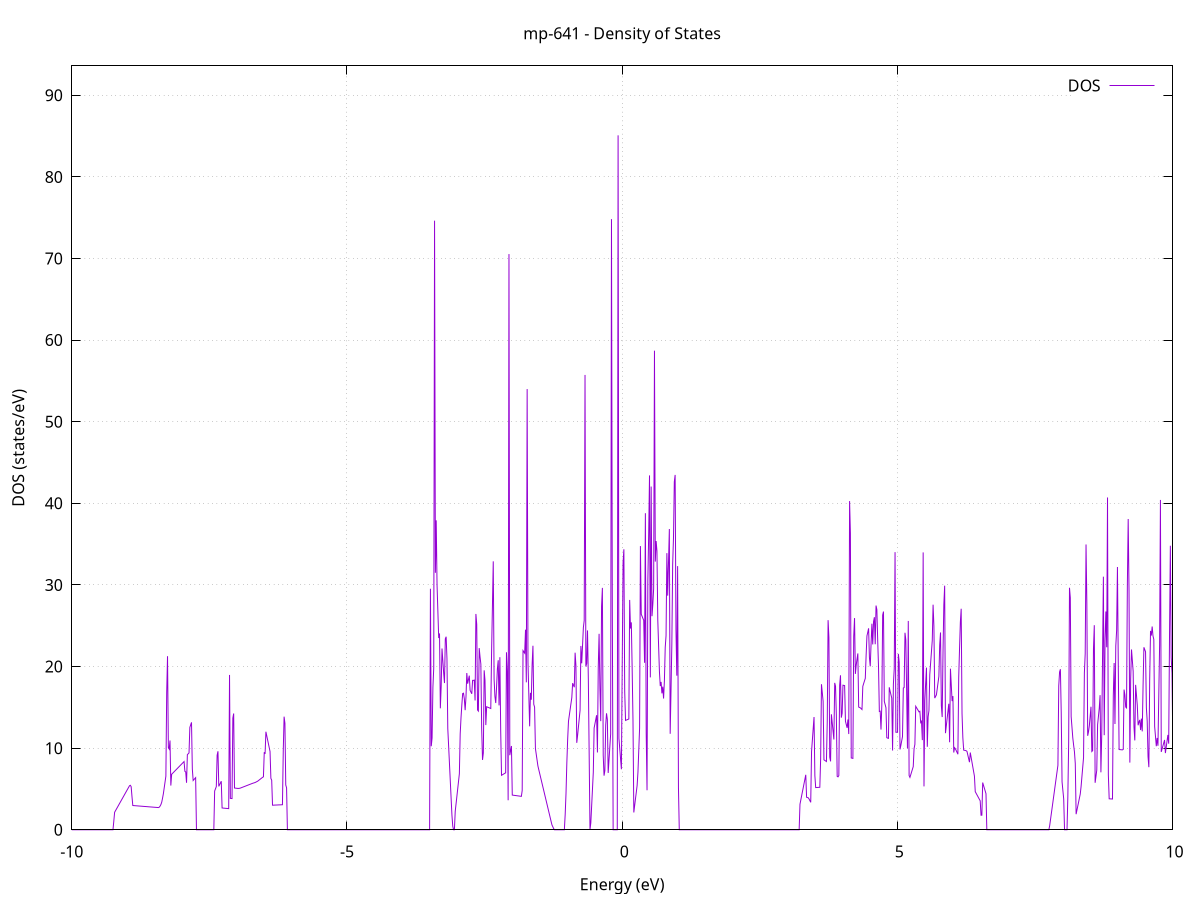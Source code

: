 set title 'mp-641 - Density of States'
set xlabel 'Energy (eV)'
set ylabel 'DOS (states/eV)'
set grid
set xrange [-10:10]
set yrange [0:93.602]
set xzeroaxis lt -1
set terminal png size 800,600
set output 'mp-641_dos_gnuplot.png'
plot '-' using 1:2 with lines title 'DOS'
-14.704900 0.000000
-14.689900 0.000000
-14.674800 0.000000
-14.659800 0.000000
-14.644800 0.000000
-14.629800 0.000000
-14.614700 0.000000
-14.599700 0.000000
-14.584700 0.000000
-14.569700 0.000000
-14.554700 0.000000
-14.539600 0.000000
-14.524600 0.000000
-14.509600 0.000000
-14.494600 0.000000
-14.479500 0.000000
-14.464500 0.000000
-14.449500 0.000000
-14.434500 0.000000
-14.419500 0.000000
-14.404400 0.000000
-14.389400 0.000000
-14.374400 0.000000
-14.359400 0.000000
-14.344300 0.000000
-14.329300 0.000000
-14.314300 0.000000
-14.299300 0.000000
-14.284300 0.000000
-14.269200 0.000000
-14.254200 0.000000
-14.239200 0.000000
-14.224200 0.000000
-14.209200 0.000000
-14.194100 0.000000
-14.179100 0.000000
-14.164100 0.000000
-14.149100 0.000000
-14.134000 0.000000
-14.119000 0.000000
-14.104000 0.000000
-14.089000 0.000000
-14.074000 0.000000
-14.058900 0.000000
-14.043900 0.000000
-14.028900 0.000000
-14.013900 0.000000
-13.998800 0.000000
-13.983800 0.000000
-13.968800 0.000000
-13.953800 0.000000
-13.938800 0.000000
-13.923700 0.000000
-13.908700 0.000000
-13.893700 0.000000
-13.878700 0.000000
-13.863600 0.000000
-13.848600 0.000000
-13.833600 0.000000
-13.818600 0.000000
-13.803600 0.000000
-13.788500 0.000000
-13.773500 0.000000
-13.758500 0.000000
-13.743500 0.000000
-13.728500 0.000000
-13.713400 0.000000
-13.698400 0.000000
-13.683400 0.000000
-13.668400 0.000000
-13.653300 0.000000
-13.638300 0.000000
-13.623300 0.000000
-13.608300 0.000000
-13.593300 0.000000
-13.578200 0.000000
-13.563200 0.000000
-13.548200 0.000000
-13.533200 0.000000
-13.518100 0.000000
-13.503100 0.000000
-13.488100 0.000000
-13.473100 0.000000
-13.458100 0.000000
-13.443000 0.000000
-13.428000 0.000000
-13.413000 0.000000
-13.398000 0.000000
-13.382900 0.000000
-13.367900 0.000000
-13.352900 0.000000
-13.337900 5.277200
-13.322900 6.053300
-13.307800 6.829500
-13.292800 13.235100
-13.277800 14.837500
-13.262800 10.521700
-13.247700 11.265800
-13.232700 6.540700
-13.217700 6.393100
-13.202700 6.245500
-13.187700 6.097900
-13.172600 5.950300
-13.157600 5.842000
-13.142600 5.737500
-13.127600 5.626900
-13.112600 5.506200
-13.097500 5.385500
-13.082500 5.264800
-13.067500 5.144100
-13.052500 5.023400
-13.037400 4.902700
-13.022400 7.682700
-13.007400 8.225300
-12.992400 11.974800
-12.977400 13.705400
-12.962300 15.476200
-12.947300 16.402600
-12.932300 16.171200
-12.917300 15.939800
-12.902200 15.708400
-12.887200 13.206700
-12.872200 13.133900
-12.857200 10.653500
-12.842200 10.668100
-12.827100 10.682600
-12.812100 17.844900
-12.797100 16.871600
-12.782100 15.887000
-12.767000 14.899000
-12.752000 5.449100
-12.737000 5.413300
-12.722000 5.377500
-12.707000 5.341700
-12.691900 5.305900
-12.676900 5.270100
-12.661900 5.234300
-12.646900 5.198500
-12.631900 5.162700
-12.616800 9.228700
-12.601800 10.481100
-12.586800 16.175200
-12.571800 14.180100
-12.556700 12.185000
-12.541700 10.189900
-12.526700 4.835500
-12.511700 3.918800
-12.496700 0.000000
-12.481600 0.000000
-12.466600 0.000000
-12.451600 0.000000
-12.436600 0.000000
-12.421500 0.000000
-12.406500 0.000000
-12.391500 0.000000
-12.376500 0.000000
-12.361500 0.000000
-12.346400 0.000000
-12.331400 0.000000
-12.316400 0.000000
-12.301400 0.000000
-12.286300 0.000000
-12.271300 0.000000
-12.256300 0.000000
-12.241300 0.000000
-12.226300 0.000000
-12.211200 0.303200
-12.196200 1.312800
-12.181200 2.574900
-12.166200 3.837100
-12.151200 5.099200
-12.136100 8.992700
-12.121100 11.793000
-12.106100 11.807900
-12.091100 11.822800
-12.076000 11.837700
-12.061000 11.852600
-12.046000 11.867400
-12.031000 11.882300
-12.016000 10.388200
-12.000900 7.686800
-11.985900 8.904900
-11.970900 8.786800
-11.955900 8.668600
-11.940800 8.550500
-11.925800 8.432400
-11.910800 8.314200
-11.895800 8.196100
-11.880800 8.078000
-11.865700 7.959800
-11.850700 7.841700
-11.835700 7.723600
-11.820700 7.605400
-11.805600 7.487300
-11.790600 12.160400
-11.775600 17.270200
-11.760600 16.617000
-11.745600 15.957000
-11.730500 16.480100
-11.715500 12.103400
-11.700500 7.194200
-11.685500 6.433400
-11.670500 5.672500
-11.655400 4.911700
-11.640400 4.150900
-11.625400 3.551100
-11.610400 3.209200
-11.595300 3.118600
-11.580300 3.118600
-11.565300 3.118700
-11.550300 3.118800
-11.535300 3.118800
-11.520200 3.118900
-11.505200 3.119000
-11.490200 3.119000
-11.475200 3.119100
-11.460100 3.119100
-11.445100 3.119200
-11.430100 3.119300
-11.415100 3.119300
-11.400100 3.119400
-11.385000 3.119400
-11.370000 3.119500
-11.355000 3.119600
-11.340000 3.119600
-11.324900 3.119700
-11.309900 3.119700
-11.294900 3.119800
-11.279900 3.119900
-11.264900 3.119900
-11.249800 3.120000
-11.234800 3.120000
-11.219800 3.120100
-11.204800 3.120200
-11.189700 3.120200
-11.174700 3.120300
-11.159700 3.225800
-11.144700 3.533600
-11.129700 3.841300
-11.114600 6.591700
-11.099600 6.347800
-11.084600 6.104000
-11.069600 5.860200
-11.054600 5.616400
-11.039500 5.372600
-11.024500 5.128700
-11.009500 4.884900
-10.994500 4.641100
-10.979400 4.397300
-10.964400 4.153500
-10.949400 3.909700
-10.934400 3.665800
-10.919400 3.422000
-10.904300 3.178200
-10.889300 2.934400
-10.874300 1.407200
-10.859300 0.000000
-10.844200 0.000000
-10.829200 0.000000
-10.814200 0.000000
-10.799200 0.000000
-10.784200 0.000000
-10.769100 26.973600
-10.754100 82.923800
-10.739100 0.000000
-10.724100 148.276700
-10.709000 38.447600
-10.694000 39.961400
-10.679000 92.397700
-10.664000 78.969000
-10.649000 40.121400
-10.633900 0.000000
-10.618900 0.000000
-10.603900 0.000000
-10.588900 0.000000
-10.573900 0.000000
-10.558800 0.000000
-10.543800 0.000000
-10.528800 0.000000
-10.513800 0.000000
-10.498700 0.000000
-10.483700 0.000000
-10.468700 0.000000
-10.453700 0.000000
-10.438700 0.000000
-10.423600 0.000000
-10.408600 0.000000
-10.393600 0.000000
-10.378600 0.000000
-10.363500 0.000000
-10.348500 0.000000
-10.333500 0.000000
-10.318500 0.000000
-10.303500 0.000000
-10.288400 0.000000
-10.273400 0.000000
-10.258400 0.000000
-10.243400 0.000000
-10.228300 0.000000
-10.213300 0.000000
-10.198300 0.000000
-10.183300 0.000000
-10.168300 0.000000
-10.153200 0.000000
-10.138200 0.000000
-10.123200 0.000000
-10.108200 0.000000
-10.093200 0.000000
-10.078100 0.000000
-10.063100 0.000000
-10.048100 0.000000
-10.033100 0.000000
-10.018000 0.000000
-10.003000 0.000000
-9.988000 0.000000
-9.973000 0.000000
-9.958000 0.000000
-9.942900 0.000000
-9.927900 0.000000
-9.912900 0.000000
-9.897900 0.000000
-9.882800 0.000000
-9.867800 0.000000
-9.852800 0.000000
-9.837800 0.000000
-9.822800 0.000000
-9.807700 0.000000
-9.792700 0.000000
-9.777700 0.000000
-9.762700 0.000000
-9.747600 0.000000
-9.732600 0.000000
-9.717600 0.000000
-9.702600 0.000000
-9.687600 0.000000
-9.672500 0.000000
-9.657500 0.000000
-9.642500 0.000000
-9.627500 0.000000
-9.612400 0.000000
-9.597400 0.000000
-9.582400 0.000000
-9.567400 0.000000
-9.552400 0.000000
-9.537300 0.000000
-9.522300 0.000000
-9.507300 0.000000
-9.492300 0.000000
-9.477300 0.000000
-9.462200 0.000000
-9.447200 0.000000
-9.432200 0.000000
-9.417200 0.000000
-9.402100 0.000000
-9.387100 0.000000
-9.372100 0.000000
-9.357100 0.000000
-9.342100 0.000000
-9.327000 0.000000
-9.312000 0.000000
-9.297000 0.000000
-9.282000 0.000000
-9.266900 0.000000
-9.251900 0.000000
-9.236900 1.022800
-9.221900 2.143300
-9.206900 2.323900
-9.191800 2.504500
-9.176800 2.685100
-9.161800 2.865700
-9.146800 3.046300
-9.131700 3.226900
-9.116700 3.407600
-9.101700 3.588200
-9.086700 3.768800
-9.071700 3.949400
-9.056600 4.130000
-9.041600 4.310600
-9.026600 4.491200
-9.011600 4.671800
-8.996600 4.852400
-8.981500 5.033000
-8.966500 5.213600
-8.951500 5.394200
-8.936500 5.448900
-8.921400 5.283700
-8.906400 4.071400
-8.891400 2.972300
-8.876400 2.964200
-8.861400 2.956100
-8.846300 2.947900
-8.831300 2.939800
-8.816300 2.931700
-8.801300 2.923500
-8.786200 2.915400
-8.771200 2.907300
-8.756200 2.899200
-8.741200 2.891000
-8.726200 2.882900
-8.711100 2.874800
-8.696100 2.866600
-8.681100 2.858500
-8.666100 2.850400
-8.651000 2.842200
-8.636000 2.834100
-8.621000 2.826000
-8.606000 2.817800
-8.591000 2.809700
-8.575900 2.801600
-8.560900 2.793400
-8.545900 2.785300
-8.530900 2.777200
-8.515900 2.769000
-8.500800 2.760900
-8.485800 2.752800
-8.470800 2.744600
-8.455800 2.736500
-8.440700 2.728400
-8.425700 2.720300
-8.410700 2.769400
-8.395700 2.902900
-8.380700 3.093200
-8.365600 3.383600
-8.350600 3.885100
-8.335600 4.433700
-8.320600 5.145900
-8.305500 5.858100
-8.290500 6.570300
-8.275500 16.826400
-8.260500 21.271400
-8.245500 10.077400
-8.230400 9.890500
-8.215400 10.939000
-8.200400 5.418200
-8.185400 6.801700
-8.170300 6.905500
-8.155300 7.009300
-8.140300 7.113200
-8.125300 7.217000
-8.110300 7.320800
-8.095200 7.424600
-8.080200 7.528400
-8.065200 7.632300
-8.050200 7.736100
-8.035200 7.839900
-8.020100 7.943700
-8.005100 8.047500
-7.990100 8.151400
-7.975100 8.255200
-7.960000 8.359000
-7.945000 7.159600
-7.930000 7.090400
-7.915000 5.759100
-7.900000 9.203000
-7.884900 9.311800
-7.869900 9.420700
-7.854900 12.549600
-7.839900 12.854800
-7.824800 13.160100
-7.809800 7.443200
-7.794800 6.037600
-7.779800 6.154100
-7.764800 6.270600
-7.749700 6.387100
-7.734700 0.000000
-7.719700 0.000000
-7.704700 0.000000
-7.689600 0.000000
-7.674600 0.000000
-7.659600 0.000000
-7.644600 0.000000
-7.629600 0.000000
-7.614500 0.000000
-7.599500 0.000000
-7.584500 0.000000
-7.569500 0.000000
-7.554400 0.000000
-7.539400 0.000000
-7.524400 0.000000
-7.509400 0.000000
-7.494400 0.000000
-7.479300 0.000000
-7.464300 0.000000
-7.449300 0.000000
-7.434300 0.000000
-7.419300 0.000000
-7.404200 4.749700
-7.389200 5.019000
-7.374200 5.288400
-7.359200 9.133200
-7.344100 9.618800
-7.329100 5.317100
-7.314100 5.528800
-7.299100 5.740600
-7.284100 5.952300
-7.269000 2.671300
-7.254000 2.661200
-7.239000 2.651100
-7.224000 2.641000
-7.208900 2.630900
-7.193900 2.620900
-7.178900 2.610800
-7.163900 2.600700
-7.148900 2.590600
-7.133800 18.971900
-7.118800 3.847400
-7.103800 3.836200
-7.088800 3.824900
-7.073700 13.679000
-7.058700 14.246700
-7.043700 5.117600
-7.028700 5.104800
-7.013700 5.091900
-6.998600 5.079100
-6.983600 5.066200
-6.968600 5.066200
-6.953600 5.080900
-6.938600 5.104600
-6.923500 5.144100
-6.908500 5.183600
-6.893500 5.223100
-6.878500 5.262600
-6.863400 5.302100
-6.848400 5.341600
-6.833400 5.381100
-6.818400 5.420600
-6.803400 5.460100
-6.788300 5.499600
-6.773300 5.539100
-6.758300 5.578600
-6.743300 5.618100
-6.728200 5.657600
-6.713200 5.696500
-6.698200 5.728500
-6.683200 5.760400
-6.668200 5.794100
-6.653100 5.846500
-6.638100 5.899000
-6.623100 5.951500
-6.608100 6.030700
-6.593000 6.110200
-6.578000 6.189800
-6.563000 6.269300
-6.548000 6.348800
-6.533000 6.428100
-6.517900 6.488500
-6.502900 9.505000
-6.487900 9.302400
-6.472900 12.013200
-6.457900 11.529000
-6.442800 11.044800
-6.427800 10.560600
-6.412800 10.076400
-6.397800 9.592200
-6.382700 6.307600
-6.367700 6.070800
-6.352700 3.011900
-6.337700 3.016600
-6.322700 3.021300
-6.307600 3.026000
-6.292600 3.030700
-6.277600 3.035400
-6.262600 3.040100
-6.247500 3.044900
-6.232500 3.049600
-6.217500 3.054300
-6.202500 3.059000
-6.187500 3.063700
-6.172400 3.068400
-6.157400 9.722400
-6.142400 13.860600
-6.127400 13.044500
-6.112300 5.488300
-6.097300 5.135900
-6.082300 0.000000
-6.067300 0.000000
-6.052300 0.000000
-6.037200 0.000000
-6.022200 0.000000
-6.007200 0.000000
-5.992200 0.000000
-5.977200 0.000000
-5.962100 0.000000
-5.947100 0.000000
-5.932100 0.000000
-5.917100 0.000000
-5.902000 0.000000
-5.887000 0.000000
-5.872000 0.000000
-5.857000 0.000000
-5.842000 0.000000
-5.826900 0.000000
-5.811900 0.000000
-5.796900 0.000000
-5.781900 0.000000
-5.766800 0.000000
-5.751800 0.000000
-5.736800 0.000000
-5.721800 0.000000
-5.706800 0.000000
-5.691700 0.000000
-5.676700 0.000000
-5.661700 0.000000
-5.646700 0.000000
-5.631600 0.000000
-5.616600 0.000000
-5.601600 0.000000
-5.586600 0.000000
-5.571600 0.000000
-5.556500 0.000000
-5.541500 0.000000
-5.526500 0.000000
-5.511500 0.000000
-5.496400 0.000000
-5.481400 0.000000
-5.466400 0.000000
-5.451400 0.000000
-5.436400 0.000000
-5.421300 0.000000
-5.406300 0.000000
-5.391300 0.000000
-5.376300 0.000000
-5.361300 0.000000
-5.346200 0.000000
-5.331200 0.000000
-5.316200 0.000000
-5.301200 0.000000
-5.286100 0.000000
-5.271100 0.000000
-5.256100 0.000000
-5.241100 0.000000
-5.226100 0.000000
-5.211000 0.000000
-5.196000 0.000000
-5.181000 0.000000
-5.166000 0.000000
-5.150900 0.000000
-5.135900 0.000000
-5.120900 0.000000
-5.105900 0.000000
-5.090900 0.000000
-5.075800 0.000000
-5.060800 0.000000
-5.045800 0.000000
-5.030800 0.000000
-5.015700 0.000000
-5.000700 0.000000
-4.985700 0.000000
-4.970700 0.000000
-4.955700 0.000000
-4.940600 0.000000
-4.925600 0.000000
-4.910600 0.000000
-4.895600 0.000000
-4.880600 0.000000
-4.865500 0.000000
-4.850500 0.000000
-4.835500 0.000000
-4.820500 0.000000
-4.805400 0.000000
-4.790400 0.000000
-4.775400 0.000000
-4.760400 0.000000
-4.745400 0.000000
-4.730300 0.000000
-4.715300 0.000000
-4.700300 0.000000
-4.685300 0.000000
-4.670200 0.000000
-4.655200 0.000000
-4.640200 0.000000
-4.625200 0.000000
-4.610200 0.000000
-4.595100 0.000000
-4.580100 0.000000
-4.565100 0.000000
-4.550100 0.000000
-4.535000 0.000000
-4.520000 0.000000
-4.505000 0.000000
-4.490000 0.000000
-4.475000 0.000000
-4.459900 0.000000
-4.444900 0.000000
-4.429900 0.000000
-4.414900 0.000000
-4.399900 0.000000
-4.384800 0.000000
-4.369800 0.000000
-4.354800 0.000000
-4.339800 0.000000
-4.324700 0.000000
-4.309700 0.000000
-4.294700 0.000000
-4.279700 0.000000
-4.264700 0.000000
-4.249600 0.000000
-4.234600 0.000000
-4.219600 0.000000
-4.204600 0.000000
-4.189500 0.000000
-4.174500 0.000000
-4.159500 0.000000
-4.144500 0.000000
-4.129500 0.000000
-4.114400 0.000000
-4.099400 0.000000
-4.084400 0.000000
-4.069400 0.000000
-4.054300 0.000000
-4.039300 0.000000
-4.024300 0.000000
-4.009300 0.000000
-3.994300 0.000000
-3.979200 0.000000
-3.964200 0.000000
-3.949200 0.000000
-3.934200 0.000000
-3.919200 0.000000
-3.904100 0.000000
-3.889100 0.000000
-3.874100 0.000000
-3.859100 0.000000
-3.844000 0.000000
-3.829000 0.000000
-3.814000 0.000000
-3.799000 0.000000
-3.784000 0.000000
-3.768900 0.000000
-3.753900 0.000000
-3.738900 0.000000
-3.723900 0.000000
-3.708800 0.000000
-3.693800 0.000000
-3.678800 0.000000
-3.663800 0.000000
-3.648800 0.000000
-3.633700 0.000000
-3.618700 0.000000
-3.603700 0.000000
-3.588700 0.000000
-3.573600 0.000000
-3.558600 0.000000
-3.543600 0.000000
-3.528600 0.000000
-3.513600 0.000000
-3.498500 0.000000
-3.483500 29.537900
-3.468500 10.237400
-3.453500 11.243500
-3.438400 17.459200
-3.423400 19.820300
-3.408400 74.635400
-3.393400 31.488400
-3.378400 37.919200
-3.363300 30.026700
-3.348300 26.760300
-3.333300 23.494000
-3.318300 24.054400
-3.303300 14.882900
-3.288200 17.563200
-3.273200 22.210400
-3.258200 20.722100
-3.243200 19.233900
-3.228100 17.977700
-3.213100 23.396400
-3.198100 23.654200
-3.183100 20.961900
-3.168100 12.399000
-3.153000 10.279900
-3.138000 8.160800
-3.123000 6.041700
-3.108000 3.922600
-3.092900 1.803500
-3.077900 0.446300
-3.062900 0.000000
-3.047900 0.000000
-3.032900 2.260400
-3.017800 3.181700
-3.002800 4.103100
-2.987800 5.024400
-2.972800 5.945700
-2.957700 6.867100
-2.942700 11.747200
-2.927700 13.740700
-2.912700 15.316300
-2.897700 16.691300
-2.882600 16.734000
-2.867600 16.048300
-2.852600 14.655800
-2.837600 16.259900
-2.822600 19.206400
-2.807500 17.900400
-2.792500 18.393700
-2.777500 18.887000
-2.762500 17.086900
-2.747400 16.873900
-2.732400 16.660900
-2.717400 18.308600
-2.702400 18.303900
-2.687400 18.333000
-2.672300 15.844800
-2.657300 26.446700
-2.642300 25.172500
-2.627300 14.674900
-2.612200 14.548200
-2.597200 22.263500
-2.582200 21.186400
-2.567200 20.306300
-2.552200 12.368000
-2.537100 8.559200
-2.522100 9.402300
-2.507100 19.537600
-2.492100 18.314900
-2.477000 12.827800
-2.462000 15.076100
-2.447000 15.032900
-2.432000 14.989800
-2.417000 14.946700
-2.401900 14.903600
-2.386900 14.860500
-2.371900 21.944000
-2.356900 27.416700
-2.341900 32.889300
-2.326800 18.494200
-2.311800 16.343900
-2.296800 15.530200
-2.281800 17.479400
-2.266700 19.726200
-2.251700 20.773100
-2.236700 15.237700
-2.221700 21.145100
-2.206700 12.106800
-2.191600 6.675400
-2.176600 6.736700
-2.161600 6.798000
-2.146600 6.859200
-2.131500 6.920500
-2.116500 6.981800
-2.101500 21.749400
-2.086500 19.411600
-2.071500 3.619700
-2.056400 70.539900
-2.041400 9.136700
-2.026400 9.701300
-2.011400 10.266000
-1.996300 4.250500
-1.981300 4.236400
-1.966300 4.222300
-1.951300 4.208300
-1.936300 4.194200
-1.921200 4.180100
-1.906200 4.166100
-1.891200 4.152000
-1.876200 4.137900
-1.861100 4.123900
-1.846100 4.109800
-1.831100 4.095700
-1.816100 4.815800
-1.801100 21.950500
-1.786000 21.797900
-1.771000 21.645300
-1.756000 24.515100
-1.741000 18.069800
-1.726000 54.003500
-1.710900 20.513300
-1.695900 16.595400
-1.680900 12.677500
-1.665900 16.780200
-1.650800 15.934800
-1.635800 20.203400
-1.620800 22.551400
-1.605800 15.377800
-1.590800 15.022000
-1.575700 9.948500
-1.560700 9.241800
-1.545700 8.535100
-1.530700 7.828400
-1.515600 7.388200
-1.500600 6.962800
-1.485600 6.537400
-1.470600 6.112000
-1.455600 5.686500
-1.440500 5.261100
-1.425500 4.835700
-1.410500 4.410300
-1.395500 3.984900
-1.380400 3.559400
-1.365400 3.134000
-1.350400 2.708600
-1.335400 2.283200
-1.320400 1.857700
-1.305300 1.432300
-1.290300 1.006900
-1.275300 0.598100
-1.260300 0.378500
-1.245300 0.158900
-1.230200 0.000000
-1.215200 0.000000
-1.200200 0.000000
-1.185200 0.000000
-1.170100 0.000000
-1.155100 0.000000
-1.140100 0.000000
-1.125100 0.000000
-1.110100 0.000000
-1.095000 0.000000
-1.080000 0.000000
-1.065000 0.000000
-1.050000 0.000000
-1.034900 1.864000
-1.019900 4.474500
-1.004900 8.224600
-0.989900 11.092100
-0.974900 13.309300
-0.959800 14.029000
-0.944800 14.748600
-0.929800 15.468200
-0.914800 16.187900
-0.899700 17.963100
-0.884700 17.715400
-0.869700 17.467800
-0.854700 21.697300
-0.839700 20.099800
-0.824600 10.651700
-0.809600 11.553100
-0.794600 12.579100
-0.779600 13.605200
-0.764600 14.631300
-0.749500 22.527500
-0.734500 20.399300
-0.719500 22.587800
-0.704500 24.776300
-0.689400 25.646900
-0.674400 55.734400
-0.659400 20.007600
-0.644400 20.374500
-0.629400 24.424900
-0.614300 18.434100
-0.599300 9.253300
-0.584300 0.000000
-0.569300 0.838300
-0.554200 2.904400
-0.539200 4.970400
-0.524200 7.036500
-0.509200 12.470800
-0.494200 12.992900
-0.479100 13.515000
-0.464100 14.037100
-0.449100 9.472000
-0.434100 19.874000
-0.419000 24.015500
-0.404000 17.414600
-0.389000 13.309400
-0.374000 27.394900
-0.359000 29.639900
-0.343900 9.135200
-0.328900 6.630800
-0.313900 7.244700
-0.298900 12.837000
-0.283900 14.269200
-0.268800 13.512000
-0.253800 6.963700
-0.238800 8.555200
-0.223800 10.146700
-0.208700 11.738100
-0.193700 74.821600
-0.178700 26.975700
-0.163700 0.000000
-0.148700 0.000000
-0.133600 0.000000
-0.118600 0.000000
-0.103600 0.000000
-0.088600 0.000000
-0.073500 85.092300
-0.058500 11.207600
-0.043500 9.943300
-0.028500 8.679000
-0.013500 7.414700
0.001600 20.274400
0.016600 32.692200
0.031600 34.369900
0.046600 16.941600
0.061700 13.398800
0.076700 13.443100
0.091700 13.487300
0.106700 13.531600
0.121700 13.575800
0.136800 28.160200
0.151800 24.659300
0.166800 25.411200
0.181800 19.797000
0.196900 13.441400
0.211900 2.121400
0.226900 2.943600
0.241900 3.765800
0.256900 4.588000
0.272000 5.410200
0.287000 7.039400
0.302000 9.744700
0.317000 12.449900
0.332000 34.761100
0.347100 26.410800
0.362100 26.162000
0.377100 25.913100
0.392100 25.664300
0.407200 20.464300
0.422200 38.787900
0.437200 11.794100
0.452200 4.838200
0.467200 30.567900
0.482300 36.277100
0.497300 43.421700
0.512300 18.673900
0.527300 42.055100
0.542400 26.170700
0.557400 27.627300
0.572400 29.541300
0.587400 58.705300
0.602400 32.863100
0.617500 35.380100
0.632500 34.149900
0.647500 25.708800
0.662500 22.534500
0.677600 19.364400
0.692600 17.607500
0.707600 18.113900
0.722600 16.713700
0.737600 17.534300
0.752700 16.081100
0.767700 18.237400
0.782700 22.337700
0.797700 23.781400
0.812700 33.894300
0.827800 28.685100
0.842800 32.846800
0.857800 36.855500
0.872800 11.757200
0.887900 17.043000
0.902900 22.757900
0.917900 32.492100
0.932900 35.755500
0.947900 42.640100
0.963000 43.481000
0.978000 24.559500
0.993000 18.883000
1.008000 32.308600
1.023100 5.166800
1.038100 0.000000
1.053100 0.000000
1.068100 0.000000
1.083100 0.000000
1.098200 0.000000
1.113200 0.000000
1.128200 0.000000
1.143200 0.000000
1.158300 0.000000
1.173300 0.000000
1.188300 0.000000
1.203300 0.000000
1.218300 0.000000
1.233400 0.000000
1.248400 0.000000
1.263400 0.000000
1.278400 0.000000
1.293400 0.000000
1.308500 0.000000
1.323500 0.000000
1.338500 0.000000
1.353500 0.000000
1.368600 0.000000
1.383600 0.000000
1.398600 0.000000
1.413600 0.000000
1.428600 0.000000
1.443700 0.000000
1.458700 0.000000
1.473700 0.000000
1.488700 0.000000
1.503800 0.000000
1.518800 0.000000
1.533800 0.000000
1.548800 0.000000
1.563800 0.000000
1.578900 0.000000
1.593900 0.000000
1.608900 0.000000
1.623900 0.000000
1.639000 0.000000
1.654000 0.000000
1.669000 0.000000
1.684000 0.000000
1.699000 0.000000
1.714100 0.000000
1.729100 0.000000
1.744100 0.000000
1.759100 0.000000
1.774100 0.000000
1.789200 0.000000
1.804200 0.000000
1.819200 0.000000
1.834200 0.000000
1.849300 0.000000
1.864300 0.000000
1.879300 0.000000
1.894300 0.000000
1.909300 0.000000
1.924400 0.000000
1.939400 0.000000
1.954400 0.000000
1.969400 0.000000
1.984500 0.000000
1.999500 0.000000
2.014500 0.000000
2.029500 0.000000
2.044500 0.000000
2.059600 0.000000
2.074600 0.000000
2.089600 0.000000
2.104600 0.000000
2.119700 0.000000
2.134700 0.000000
2.149700 0.000000
2.164700 0.000000
2.179700 0.000000
2.194800 0.000000
2.209800 0.000000
2.224800 0.000000
2.239800 0.000000
2.254900 0.000000
2.269900 0.000000
2.284900 0.000000
2.299900 0.000000
2.314900 0.000000
2.330000 0.000000
2.345000 0.000000
2.360000 0.000000
2.375000 0.000000
2.390000 0.000000
2.405100 0.000000
2.420100 0.000000
2.435100 0.000000
2.450100 0.000000
2.465200 0.000000
2.480200 0.000000
2.495200 0.000000
2.510200 0.000000
2.525200 0.000000
2.540300 0.000000
2.555300 0.000000
2.570300 0.000000
2.585300 0.000000
2.600400 0.000000
2.615400 0.000000
2.630400 0.000000
2.645400 0.000000
2.660400 0.000000
2.675500 0.000000
2.690500 0.000000
2.705500 0.000000
2.720500 0.000000
2.735600 0.000000
2.750600 0.000000
2.765600 0.000000
2.780600 0.000000
2.795600 0.000000
2.810700 0.000000
2.825700 0.000000
2.840700 0.000000
2.855700 0.000000
2.870700 0.000000
2.885800 0.000000
2.900800 0.000000
2.915800 0.000000
2.930800 0.000000
2.945900 0.000000
2.960900 0.000000
2.975900 0.000000
2.990900 0.000000
3.005900 0.000000
3.021000 0.000000
3.036000 0.000000
3.051000 0.000000
3.066000 0.000000
3.081100 0.000000
3.096100 0.000000
3.111100 0.000000
3.126100 0.000000
3.141100 0.000000
3.156200 0.000000
3.171200 0.000000
3.186200 0.000000
3.201200 0.000000
3.216300 0.000000
3.231300 3.132700
3.246300 3.647400
3.261300 4.162100
3.276300 4.676900
3.291400 5.191600
3.306400 5.706300
3.321400 6.221000
3.336400 6.735700
3.351400 3.983500
3.366500 3.950400
3.381500 3.917200
3.396500 3.768800
3.411500 3.565800
3.426600 3.362800
3.441600 9.607500
3.456600 11.009900
3.471600 12.412300
3.486600 13.814600
3.501700 6.639700
3.516700 5.169100
3.531700 5.176500
3.546700 5.183900
3.561800 5.191300
3.576800 5.198700
3.591800 5.206100
3.606800 8.700400
3.621800 17.833000
3.636900 16.782200
3.651900 15.731400
3.666900 8.570600
3.681900 8.501400
3.697000 8.432100
3.712000 8.362800
3.727000 13.285800
3.742000 25.687500
3.757000 23.539300
3.772100 8.905300
3.787100 8.380300
3.802100 14.149400
3.817100 13.120000
3.832200 12.090500
3.847200 11.061100
3.862200 17.999900
3.877200 17.597700
3.892200 13.985000
3.907300 6.545700
3.922300 6.483600
3.937300 6.645700
3.952300 17.711300
3.967300 18.929800
3.982400 13.737400
3.997400 14.279100
4.012400 17.716600
4.027400 17.693700
4.042500 17.670700
4.057500 13.301400
4.072500 12.895000
4.087500 12.488500
4.102500 13.511100
4.117600 11.731800
4.132600 40.278200
4.147600 36.334700
4.162600 8.800500
4.177700 8.773900
4.192700 8.747300
4.207700 23.729200
4.222700 25.937600
4.237700 19.096500
4.252800 20.161100
4.267800 20.914400
4.282800 21.607600
4.297800 15.040200
4.312900 14.984700
4.327900 14.943500
4.342900 14.840600
4.357900 14.737800
4.372900 17.570200
4.388000 17.911200
4.403000 18.233500
4.418000 18.553300
4.433000 21.350200
4.448000 23.754400
4.463100 24.204400
4.478100 24.684200
4.493100 21.118400
4.508100 20.028300
4.523200 22.821600
4.538200 25.253300
4.553200 22.709600
4.568200 25.510200
4.583200 26.046500
4.598300 22.734800
4.613300 27.473500
4.628300 26.973200
4.643300 23.239600
4.658400 19.957100
4.673400 14.498100
4.688400 14.532900
4.703400 12.275300
4.718400 15.280000
4.733500 26.303700
4.748500 26.737300
4.763500 15.741000
4.778500 15.345200
4.793600 14.949500
4.808600 11.284000
4.823600 11.236500
4.838600 11.201700
4.853600 17.456400
4.868700 16.979300
4.883700 16.563400
4.898700 16.147600
4.913700 9.708100
4.928700 17.856400
4.943800 19.750800
4.958800 34.020000
4.973800 11.951800
4.988800 11.950600
5.003900 11.949300
5.018900 21.556200
5.033900 20.544600
5.048900 9.846000
5.063900 10.322200
5.079000 10.869900
5.094000 11.417600
5.109000 17.367800
5.124000 17.433600
5.139100 24.138500
5.154100 23.285600
5.169100 17.065300
5.184100 9.970600
5.199100 25.593200
5.214200 6.646100
5.229200 6.420200
5.244200 6.749800
5.259200 7.079300
5.274300 7.408800
5.289300 7.738400
5.304300 9.955700
5.319300 10.464400
5.334300 15.130400
5.349400 14.959700
5.364400 14.789000
5.379400 14.618300
5.394400 14.447600
5.409400 14.515900
5.424500 13.142200
5.439500 13.286900
5.454500 10.983200
5.469500 33.986700
5.484600 5.313900
5.499600 15.893500
5.514600 17.880300
5.529600 19.867000
5.544600 10.167000
5.559700 13.834900
5.574700 14.612800
5.589700 19.014200
5.604700 20.402500
5.619800 21.790800
5.634800 23.179100
5.649800 27.581500
5.664800 24.962400
5.679800 16.132400
5.694900 16.327900
5.709900 16.523500
5.724900 17.257800
5.739900 18.026000
5.755000 18.794200
5.770000 22.641700
5.785000 24.175900
5.800000 15.206200
5.815000 13.810700
5.830100 21.688900
5.845100 27.576200
5.860100 29.907500
5.875100 11.838800
5.890200 12.739500
5.905200 13.640200
5.920200 14.540900
5.935200 15.441600
5.950200 10.726000
5.965300 19.740200
5.980300 17.752800
5.995300 15.765400
6.010300 16.378300
6.025300 9.467800
6.040400 10.052900
6.055400 9.921000
6.070400 9.699700
6.085400 9.478400
6.100500 9.257100
6.115500 18.708200
6.130500 22.172400
6.145500 25.451300
6.160500 27.084700
6.175600 14.263300
6.190600 11.285200
6.205600 9.762900
6.220600 9.737600
6.235700 9.712400
6.250700 9.687100
6.265700 9.607200
6.280700 9.165600
6.295700 8.723900
6.310800 8.282300
6.325800 9.462300
6.340800 8.885000
6.355800 8.307600
6.370900 7.730300
6.385900 7.152900
6.400900 6.575600
6.415900 4.670500
6.430900 4.483200
6.446000 4.295900
6.461000 4.108600
6.476000 3.921300
6.491000 3.734000
6.506000 3.546700
6.521100 1.782700
6.536100 1.785100
6.551100 5.785500
6.566100 5.444600
6.581200 5.103800
6.596200 4.762900
6.611200 4.422100
6.626200 0.000000
6.641200 0.000000
6.656300 0.000000
6.671300 0.000000
6.686300 0.000000
6.701300 0.000000
6.716400 0.000000
6.731400 0.000000
6.746400 0.000000
6.761400 0.000000
6.776400 0.000000
6.791500 0.000000
6.806500 0.000000
6.821500 0.000000
6.836500 0.000000
6.851600 0.000000
6.866600 0.000000
6.881600 0.000000
6.896600 0.000000
6.911600 0.000000
6.926700 0.000000
6.941700 0.000000
6.956700 0.000000
6.971700 0.000000
6.986700 0.000000
7.001800 0.000000
7.016800 0.000000
7.031800 0.000000
7.046800 0.000000
7.061900 0.000000
7.076900 0.000000
7.091900 0.000000
7.106900 0.000000
7.121900 0.000000
7.137000 0.000000
7.152000 0.000000
7.167000 0.000000
7.182000 0.000000
7.197100 0.000000
7.212100 0.000000
7.227100 0.000000
7.242100 0.000000
7.257100 0.000000
7.272200 0.000000
7.287200 0.000000
7.302200 0.000000
7.317200 0.000000
7.332300 0.000000
7.347300 0.000000
7.362300 0.000000
7.377300 0.000000
7.392300 0.000000
7.407400 0.000000
7.422400 0.000000
7.437400 0.000000
7.452400 0.000000
7.467400 0.000000
7.482500 0.000000
7.497500 0.000000
7.512500 0.000000
7.527500 0.000000
7.542600 0.000000
7.557600 0.000000
7.572600 0.000000
7.587600 0.000000
7.602600 0.000000
7.617700 0.000000
7.632700 0.000000
7.647700 0.000000
7.662700 0.000000
7.677800 0.000000
7.692800 0.000000
7.707800 0.000000
7.722800 0.000000
7.737800 0.000000
7.752900 0.000000
7.767900 0.476200
7.782900 1.218400
7.797900 1.960600
7.813000 2.702800
7.828000 3.445000
7.843000 4.187300
7.858000 4.929500
7.873000 5.671700
7.888100 6.413900
7.903100 7.156100
7.918100 7.898400
7.933100 17.625100
7.948200 19.338800
7.963200 19.672100
7.978200 14.360000
7.993200 5.878000
8.008200 4.827200
8.023300 3.776400
8.038300 0.000000
8.053300 0.000000
8.068300 0.000000
8.083300 0.000000
8.098400 4.078500
8.113400 10.693400
8.128400 29.653300
8.143400 28.414200
8.158500 13.872100
8.173500 12.559300
8.188500 11.246400
8.203500 10.368200
8.218500 9.547300
8.233600 8.120900
8.248600 1.910400
8.263600 2.402400
8.278600 2.894400
8.293700 3.386300
8.308700 3.878300
8.323700 4.370300
8.338700 5.279300
8.353700 6.469100
8.368800 7.659000
8.383800 8.848800
8.398800 19.223800
8.413800 21.575700
8.428900 34.961800
8.443900 27.674500
8.458900 11.513500
8.473900 12.003300
8.488900 12.746500
8.504000 13.911600
8.519000 15.076800
8.534000 9.591600
8.549000 9.693600
8.564000 22.164400
8.579100 25.069200
8.594100 5.757700
8.609100 6.530100
8.624100 7.302600
8.639200 12.879600
8.654200 13.892100
8.669200 14.904700
8.684200 16.497100
8.699200 7.037800
8.714300 11.683600
8.729300 21.348300
8.744300 31.012900
8.759300 11.585800
8.774400 23.175200
8.789400 26.751000
8.804400 22.361100
8.819400 40.715900
8.834400 6.749600
8.849500 3.795200
8.864500 3.788800
8.879500 3.782400
8.894500 3.776000
8.909600 3.769500
8.924600 16.472700
8.939600 20.435700
8.954600 12.963600
8.969600 22.526700
8.984700 24.418000
8.999700 32.199600
9.014700 20.291400
9.029700 9.832600
9.044700 9.822100
9.059800 9.811500
9.074800 9.801000
9.089800 9.790400
9.104800 9.848300
9.119900 17.178500
9.134900 16.525600
9.149900 15.039400
9.164900 14.932200
9.179900 29.996200
9.195000 38.077400
9.210000 29.319000
9.225000 8.235300
9.240000 18.499000
9.255100 22.090900
9.270100 20.761000
9.285100 19.431100
9.300100 12.623200
9.315100 10.949500
9.330200 17.757400
9.345200 16.507500
9.360200 15.257600
9.375200 12.805400
9.390300 13.195500
9.405300 13.458700
9.420300 12.219200
9.435300 13.621200
9.450300 12.055500
9.465400 17.683800
9.480400 22.360100
9.495400 22.083800
9.510400 21.807400
9.525400 14.960200
9.540500 13.304200
9.555500 8.967400
9.570500 7.671200
9.585500 18.361000
9.600600 24.366500
9.615600 23.802100
9.630600 24.907900
9.645600 23.757600
9.660600 23.320800
9.675700 12.654700
9.690700 11.448000
9.705700 10.241300
9.720700 11.244100
9.735800 10.295700
9.750800 16.460800
9.765800 22.625900
9.780800 40.416700
9.795800 9.543800
9.810900 9.909700
9.825900 10.275700
9.840900 10.641600
9.855900 11.007600
9.871000 9.396200
9.886000 10.136900
9.901000 10.877600
9.916000 11.618400
9.931000 10.546600
9.946100 24.073100
9.961100 34.805200
9.976100 21.123200
9.991100 19.185100
10.006200 10.264500
10.021200 10.144200
10.036200 9.823400
10.051200 9.319400
10.066200 8.815400
10.081300 8.311400
10.096300 22.258100
10.111300 27.525300
10.126300 22.547100
10.141300 25.954700
10.156400 18.594300
10.171400 6.021900
10.186400 6.034700
10.201400 12.627000
10.216500 15.420500
10.231500 18.213900
10.246500 29.988100
10.261500 23.604900
10.276500 22.506900
10.291600 13.333300
10.306600 13.667100
10.321600 15.393000
10.336600 15.962900
10.351700 39.225800
10.366700 11.325900
10.381700 11.674700
10.396700 12.764700
10.411700 15.554900
10.426800 17.106900
10.441800 10.950500
10.456800 11.783200
10.471800 12.615800
10.486900 17.351300
10.501900 21.556400
10.516900 21.262200
10.531900 20.256000
10.546900 19.249700
10.562000 18.243500
10.577000 15.906300
10.592000 11.830400
10.607000 16.735800
10.622000 17.523600
10.637100 20.297100
10.652100 19.964000
10.667100 20.989200
10.682100 16.876400
10.697200 13.701500
10.712200 12.070200
10.727200 14.315800
10.742200 14.713500
10.757200 15.165200
10.772300 21.117900
10.787300 22.180800
10.802300 23.243800
10.817300 22.378400
10.832400 19.861100
10.847400 13.792000
10.862400 13.322400
10.877400 13.405200
10.892400 15.079800
10.907500 15.925500
10.922500 16.771200
10.937500 19.669100
10.952500 18.700600
10.967600 31.801100
10.982600 32.837900
10.997600 16.205900
11.012600 12.486900
11.027600 16.384600
11.042700 16.734200
11.057700 15.596000
11.072700 15.981700
11.087700 16.367500
11.102700 10.356100
11.117800 17.107400
11.132800 32.642300
11.147800 29.349000
11.162800 12.538900
11.177900 6.654500
11.192900 2.462700
11.207900 5.285300
11.222900 6.380900
11.237900 7.476500
11.253000 14.640100
11.268000 24.634100
11.283000 31.923300
11.298000 49.046600
11.313100 38.739000
11.328100 46.487600
11.343100 18.108700
11.358100 16.970700
11.373100 14.133600
11.388200 6.879300
11.403200 7.287000
11.418200 12.511600
11.433200 17.409100
11.448300 16.971100
11.463300 16.533100
11.478300 16.095100
11.493300 15.657100
11.508300 15.219100
11.523400 8.800400
11.538400 11.942700
11.553400 13.598800
11.568400 46.497200
11.583500 27.362500
11.598500 17.172900
11.613500 4.950200
11.628500 10.152200
11.643500 10.067800
11.658600 13.195600
11.673600 13.576800
11.688600 13.958000
11.703600 14.339200
11.718600 27.906300
11.733700 29.416400
11.748700 14.088200
11.763700 13.484200
11.778700 9.320300
11.793800 8.727600
11.808800 9.046900
11.823800 9.366200
11.838800 11.624100
11.853800 18.172400
11.868900 17.313500
11.883900 16.454600
11.898900 15.595700
11.913900 16.740300
11.929000 12.527400
11.944000 13.323600
11.959000 18.679300
11.974000 22.890900
11.989000 21.392400
12.004100 19.894000
12.019100 16.498500
12.034100 16.526300
12.049100 12.437500
12.064200 12.645000
12.079200 12.852400
12.094200 15.293500
12.109200 24.104000
12.124200 22.777600
12.139300 11.739200
12.154300 13.566100
12.169300 13.216600
12.184300 12.867100
12.199300 12.621300
12.214400 12.530700
12.229400 14.023400
12.244400 16.201100
12.259400 18.490200
12.274500 18.472900
12.289500 19.068600
12.304500 20.723300
12.319500 22.377900
12.334500 21.629900
12.349600 18.091700
12.364600 16.677500
12.379600 15.333800
12.394600 14.342600
12.409700 13.351400
12.424700 15.647900
12.439700 12.969700
12.454700 12.500200
12.469700 13.115600
12.484800 19.240000
12.499800 17.705200
12.514800 15.321600
12.529800 15.750900
12.544900 27.526700
12.559900 24.117800
12.574900 23.060000
12.589900 22.978800
12.604900 22.159300
12.620000 16.860200
12.635000 16.341800
12.650000 15.823400
12.665000 15.305000
12.680000 17.779600
12.695100 12.445800
12.710100 12.184300
12.725100 12.562900
12.740100 14.014600
12.755200 15.466200
12.770200 16.313200
12.785200 17.118700
12.800200 15.949600
12.815200 11.973500
12.830300 10.594200
12.845300 15.418900
12.860300 22.000500
12.875300 20.835300
12.890400 26.893200
12.905400 19.285000
12.920400 19.523800
12.935400 15.474200
12.950400 14.615600
12.965500 13.757000
12.980500 12.898500
12.995500 12.040000
13.010500 8.160900
13.025600 5.860600
13.040600 26.004700
13.055600 18.316700
13.070600 14.084200
13.085600 14.309900
13.100700 14.535600
13.115700 15.323400
13.130700 37.111700
13.145700 19.670700
13.160700 20.790700
13.175800 21.913100
13.190800 20.416200
13.205800 12.169200
13.220800 10.618300
13.235900 11.086500
13.250900 11.554500
13.265900 12.022300
13.280900 12.490000
13.295900 11.525600
13.311000 22.263000
13.326000 23.979200
13.341000 17.679100
13.356000 27.315700
13.371100 24.670600
13.386100 20.783000
13.401100 17.255200
13.416100 12.663800
13.431100 8.560200
13.446200 24.612700
13.461200 36.565000
13.476200 28.917800
13.491200 9.112200
13.506300 9.228800
13.521300 10.267600
13.536300 9.102100
13.551300 10.151200
13.566300 11.282900
13.581400 11.739200
13.596400 11.538500
13.611400 10.510900
13.626400 9.283100
13.641500 8.436900
13.656500 12.642700
13.671500 14.701000
13.686500 14.762400
13.701500 13.289600
13.716600 11.836500
13.731600 10.021900
13.746600 8.657100
13.761600 7.362600
13.776600 6.155500
13.791700 4.832800
13.806700 4.304400
13.821700 3.916700
13.836700 3.528500
13.851800 3.140000
13.866800 2.751100
13.881800 2.361700
13.896800 1.972000
13.911800 1.581800
13.926900 1.191200
13.941900 0.800200
13.956900 0.408800
13.971900 0.017100
13.987000 0.000000
14.002000 0.000000
14.017000 0.000000
14.032000 0.000000
14.047000 0.000000
14.062100 0.000000
14.077100 0.000000
14.092100 0.000000
14.107100 0.000000
14.122200 0.000000
14.137200 0.000000
14.152200 0.000000
14.167200 0.000000
14.182200 0.000000
14.197300 0.000000
14.212300 0.000000
14.227300 0.000000
14.242300 0.000000
14.257300 0.000000
14.272400 0.000000
14.287400 0.000000
14.302400 0.000000
14.317400 0.000000
14.332500 0.000000
14.347500 0.000000
14.362500 0.000000
14.377500 0.000000
14.392500 0.000000
14.407600 0.000000
14.422600 0.000000
14.437600 0.000000
14.452600 0.000000
14.467700 0.000000
14.482700 0.000000
14.497700 0.000000
14.512700 0.000000
14.527700 0.000000
14.542800 0.000000
14.557800 0.000000
14.572800 0.000000
14.587800 0.000000
14.602900 0.000000
14.617900 0.000000
14.632900 0.000000
14.647900 0.000000
14.662900 0.000000
14.678000 0.000000
14.693000 0.000000
14.708000 0.000000
14.723000 0.000000
14.738000 0.000000
14.753100 0.000000
14.768100 0.000000
14.783100 0.000000
14.798100 0.000000
14.813200 0.000000
14.828200 0.000000
14.843200 0.000000
14.858200 0.000000
14.873200 0.000000
14.888300 0.000000
14.903300 0.000000
14.918300 0.000000
14.933300 0.000000
14.948400 0.000000
14.963400 0.000000
14.978400 0.000000
14.993400 0.000000
15.008400 0.000000
15.023500 0.000000
15.038500 0.000000
15.053500 0.000000
15.068500 0.000000
15.083600 0.000000
15.098600 0.000000
15.113600 0.000000
15.128600 0.000000
15.143600 0.000000
15.158700 0.000000
15.173700 0.000000
15.188700 0.000000
15.203700 0.000000
15.218700 0.000000
15.233800 0.000000
15.248800 0.000000
15.263800 0.000000
15.278800 0.000000
15.293900 0.000000
15.308900 0.000000
15.323900 0.000000
15.338900 0.000000
e
